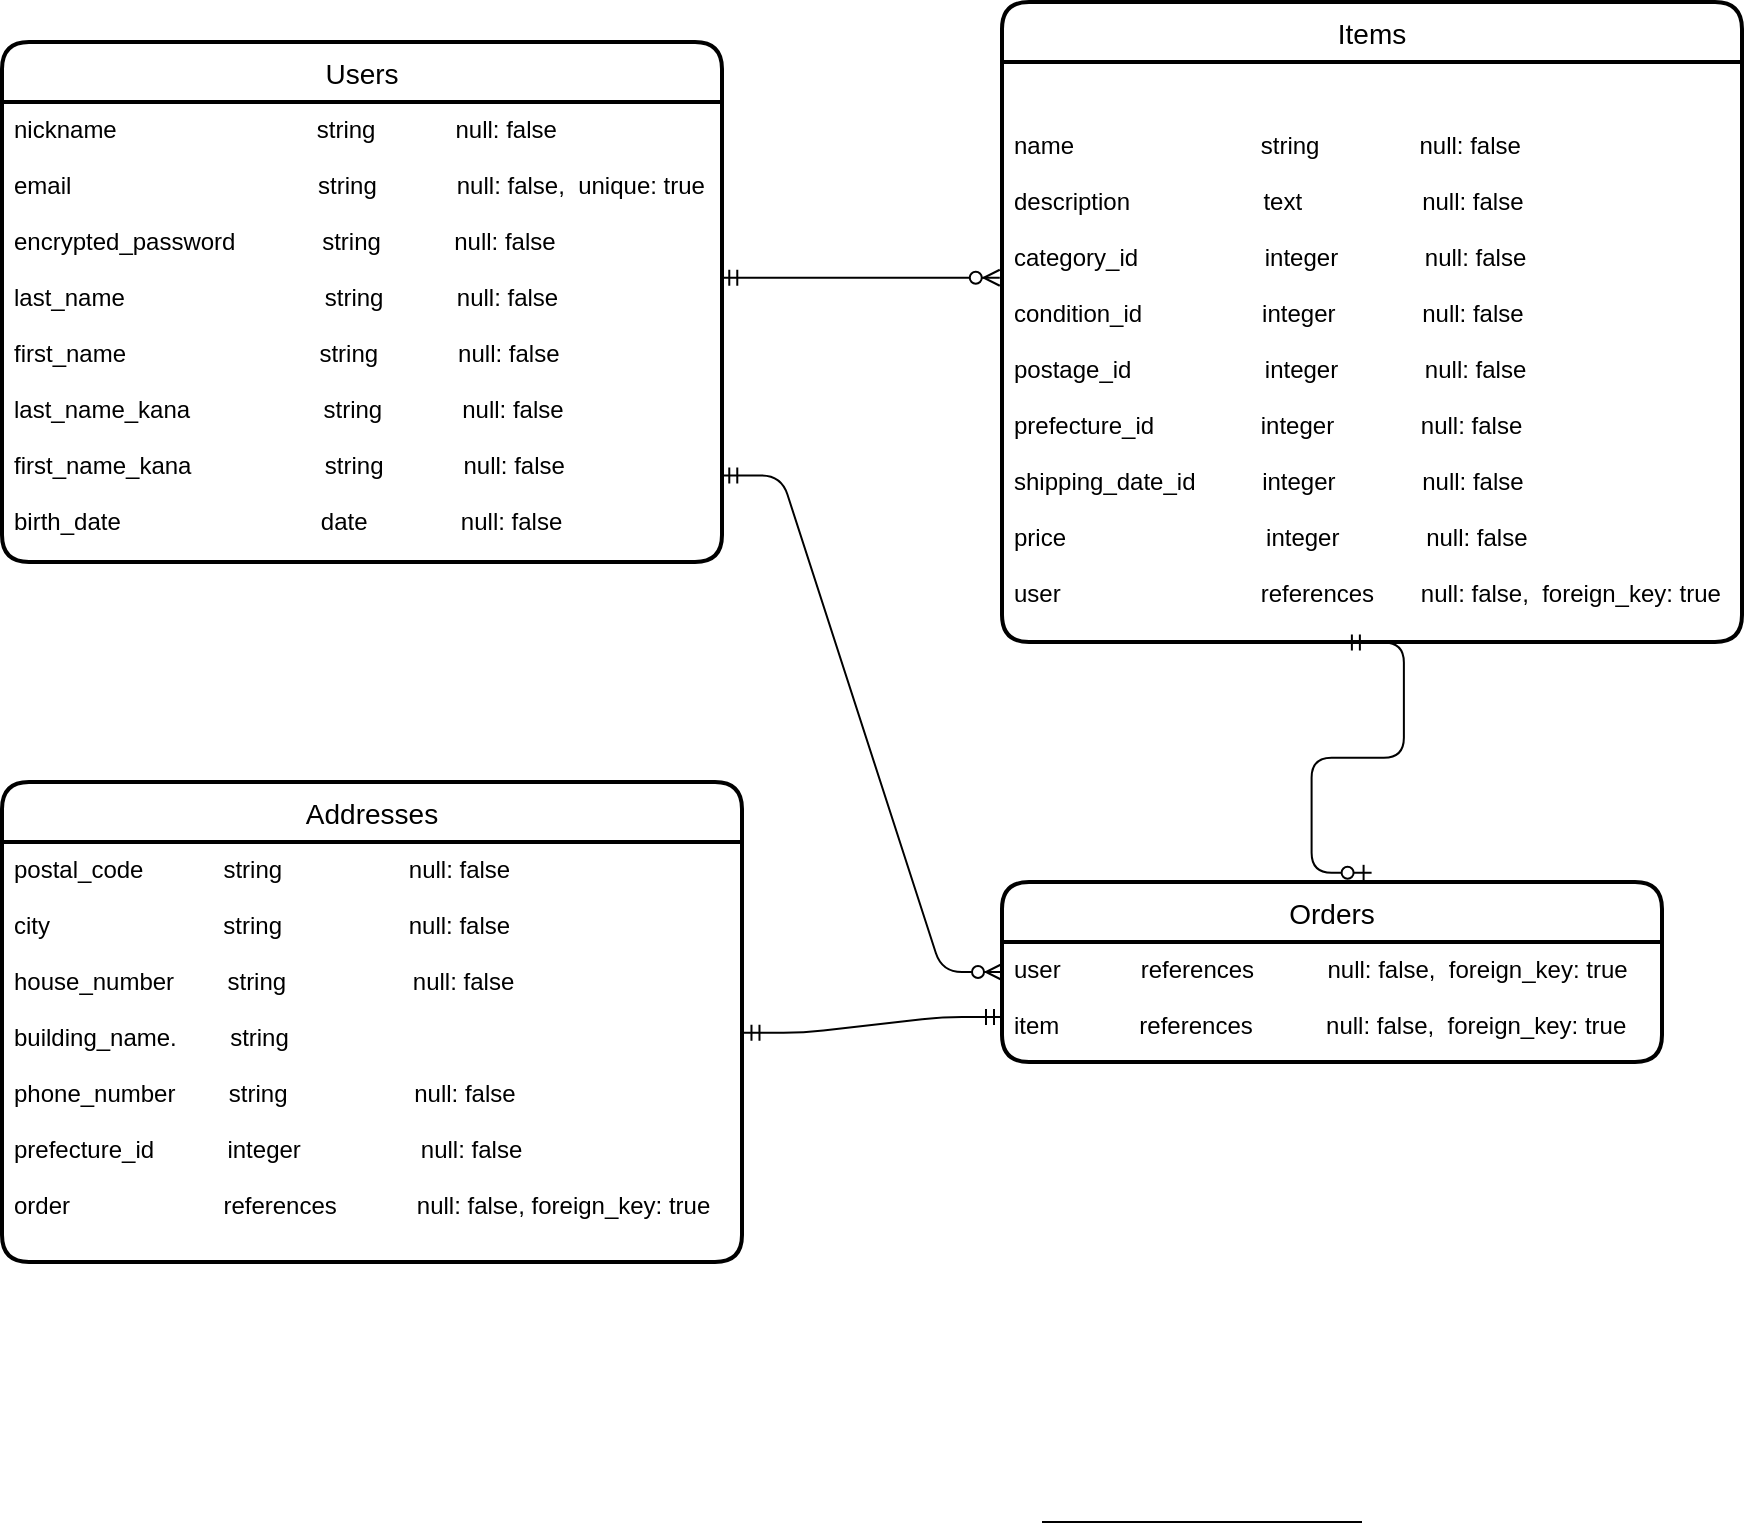 <mxfile>
    <diagram id="JNpciWNO7VqnE92zAtHb" name="ページ1">
        <mxGraphModel dx="1795" dy="1836" grid="1" gridSize="10" guides="1" tooltips="1" connect="1" arrows="1" fold="1" page="1" pageScale="1" pageWidth="827" pageHeight="1169" math="0" shadow="0">
            <root>
                <mxCell id="0"/>
                <mxCell id="1" parent="0"/>
                <mxCell id="64" value="" style="endArrow=none;html=1;rounded=0;" parent="1" edge="1">
                    <mxGeometry relative="1" as="geometry">
                        <mxPoint x="-300" y="-220" as="sourcePoint"/>
                        <mxPoint x="-140" y="-220" as="targetPoint"/>
                    </mxGeometry>
                </mxCell>
                <mxCell id="167" value="Users" style="swimlane;childLayout=stackLayout;horizontal=1;startSize=30;horizontalStack=0;rounded=1;fontSize=14;fontStyle=0;strokeWidth=2;resizeParent=0;resizeLast=1;shadow=0;dashed=0;align=center;" vertex="1" parent="1">
                    <mxGeometry x="-820" y="-960" width="360" height="260" as="geometry"/>
                </mxCell>
                <mxCell id="169" value="nickname                              string            null: false&#10;&#10;email                                     string            null: false,  unique: true&#10;&#10;encrypted_password             string           null: false&#10;&#10;last_name                              string           null: false&#10;&#10;first_name                             string            null: false&#10;&#10;last_name_kana                    string            null: false&#10;&#10;first_name_kana                    string            null: false&#10;&#10;birth_date                              date              null: false" style="align=left;strokeColor=none;fillColor=none;spacingLeft=4;fontSize=12;verticalAlign=top;resizable=0;rotatable=0;part=1;" vertex="1" parent="167">
                    <mxGeometry y="30" width="360" height="230" as="geometry"/>
                </mxCell>
                <mxCell id="173" value="Items" style="swimlane;childLayout=stackLayout;horizontal=1;startSize=30;horizontalStack=0;rounded=1;fontSize=14;fontStyle=0;strokeWidth=2;resizeParent=0;resizeLast=1;shadow=0;dashed=0;align=center;" vertex="1" parent="1">
                    <mxGeometry x="-320" y="-980" width="370" height="320" as="geometry"/>
                </mxCell>
                <mxCell id="174" value="&#10;&#10;name                            string               null: false &#10;&#10;description                    text                  null: false&#10;&#10;category_id                   integer             null: false&#10;&#10;condition_id                  integer             null: false&#10;&#10;postage_id                    integer             null: false&#10;&#10;prefecture_id                integer             null: false&#10;&#10;shipping_date_id          integer             null: false&#10;&#10;price                              integer             null: false&#10;&#10;user                              references       null: false,  foreign_key: true" style="align=left;strokeColor=none;fillColor=none;spacingLeft=4;fontSize=12;verticalAlign=top;resizable=0;rotatable=0;part=1;" vertex="1" parent="173">
                    <mxGeometry y="30" width="370" height="290" as="geometry"/>
                </mxCell>
                <mxCell id="177" value="Orders" style="swimlane;childLayout=stackLayout;horizontal=1;startSize=30;horizontalStack=0;rounded=1;fontSize=14;fontStyle=0;strokeWidth=2;resizeParent=0;resizeLast=1;shadow=0;dashed=0;align=center;" vertex="1" parent="1">
                    <mxGeometry x="-320" y="-540" width="330" height="90" as="geometry"/>
                </mxCell>
                <mxCell id="178" value="user            references           null: false,  foreign_key: true&#10;&#10;item            references           null: false,  foreign_key: true" style="align=left;strokeColor=none;fillColor=none;spacingLeft=4;fontSize=12;verticalAlign=top;resizable=0;rotatable=0;part=1;" vertex="1" parent="177">
                    <mxGeometry y="30" width="330" height="60" as="geometry"/>
                </mxCell>
                <mxCell id="180" value="Addresses" style="swimlane;childLayout=stackLayout;horizontal=1;startSize=30;horizontalStack=0;rounded=1;fontSize=14;fontStyle=0;strokeWidth=2;resizeParent=0;resizeLast=1;shadow=0;dashed=0;align=center;" vertex="1" parent="1">
                    <mxGeometry x="-820" y="-590" width="370" height="240" as="geometry"/>
                </mxCell>
                <mxCell id="181" value="postal_code            string                   null: false&#10;&#10;city                          string                   null: false&#10;&#10;house_number        string                   null: false&#10;&#10;building_name.        string           &#10;&#10;phone_number        string                   null: false&#10;&#10;prefecture_id           integer                  null: false&#10;&#10;order                       references            null: false, foreign_key: true" style="align=left;strokeColor=none;fillColor=none;spacingLeft=4;fontSize=12;verticalAlign=top;resizable=0;rotatable=0;part=1;" vertex="1" parent="180">
                    <mxGeometry y="30" width="370" height="210" as="geometry"/>
                </mxCell>
                <mxCell id="188" value="" style="edgeStyle=entityRelationEdgeStyle;fontSize=12;html=1;endArrow=ERzeroToMany;startArrow=ERmandOne;exitX=0.999;exitY=0.812;exitDx=0;exitDy=0;exitPerimeter=0;entryX=0;entryY=0.25;entryDx=0;entryDy=0;" edge="1" parent="1" source="169" target="178">
                    <mxGeometry width="100" height="100" relative="1" as="geometry">
                        <mxPoint x="-330" y="-700" as="sourcePoint"/>
                        <mxPoint x="-230" y="-800" as="targetPoint"/>
                    </mxGeometry>
                </mxCell>
                <mxCell id="189" value="" style="edgeStyle=entityRelationEdgeStyle;fontSize=12;html=1;endArrow=ERzeroToMany;startArrow=ERmandOne;exitX=0.999;exitY=0.382;exitDx=0;exitDy=0;exitPerimeter=0;entryX=-0.003;entryY=0.372;entryDx=0;entryDy=0;entryPerimeter=0;" edge="1" parent="1" source="169" target="174">
                    <mxGeometry width="100" height="100" relative="1" as="geometry">
                        <mxPoint x="-330" y="-700" as="sourcePoint"/>
                        <mxPoint x="-230" y="-800" as="targetPoint"/>
                    </mxGeometry>
                </mxCell>
                <mxCell id="190" value="" style="edgeStyle=entityRelationEdgeStyle;fontSize=12;html=1;endArrow=ERzeroToOne;startArrow=ERmandOne;entryX=0.56;entryY=-0.051;entryDx=0;entryDy=0;exitX=0.462;exitY=1.001;exitDx=0;exitDy=0;exitPerimeter=0;entryPerimeter=0;" edge="1" parent="1" source="174" target="177">
                    <mxGeometry width="100" height="100" relative="1" as="geometry">
                        <mxPoint x="-330" y="-800" as="sourcePoint"/>
                        <mxPoint x="-100" y="-800" as="targetPoint"/>
                    </mxGeometry>
                </mxCell>
                <mxCell id="194" value="" style="edgeStyle=entityRelationEdgeStyle;fontSize=12;html=1;endArrow=ERmandOne;startArrow=ERmandOne;exitX=1.002;exitY=0.454;exitDx=0;exitDy=0;exitPerimeter=0;entryX=0;entryY=0.75;entryDx=0;entryDy=0;" edge="1" parent="1" source="181" target="177">
                    <mxGeometry width="100" height="100" relative="1" as="geometry">
                        <mxPoint x="-360" y="-510" as="sourcePoint"/>
                        <mxPoint x="-260" y="-610" as="targetPoint"/>
                    </mxGeometry>
                </mxCell>
            </root>
        </mxGraphModel>
    </diagram>
</mxfile>
